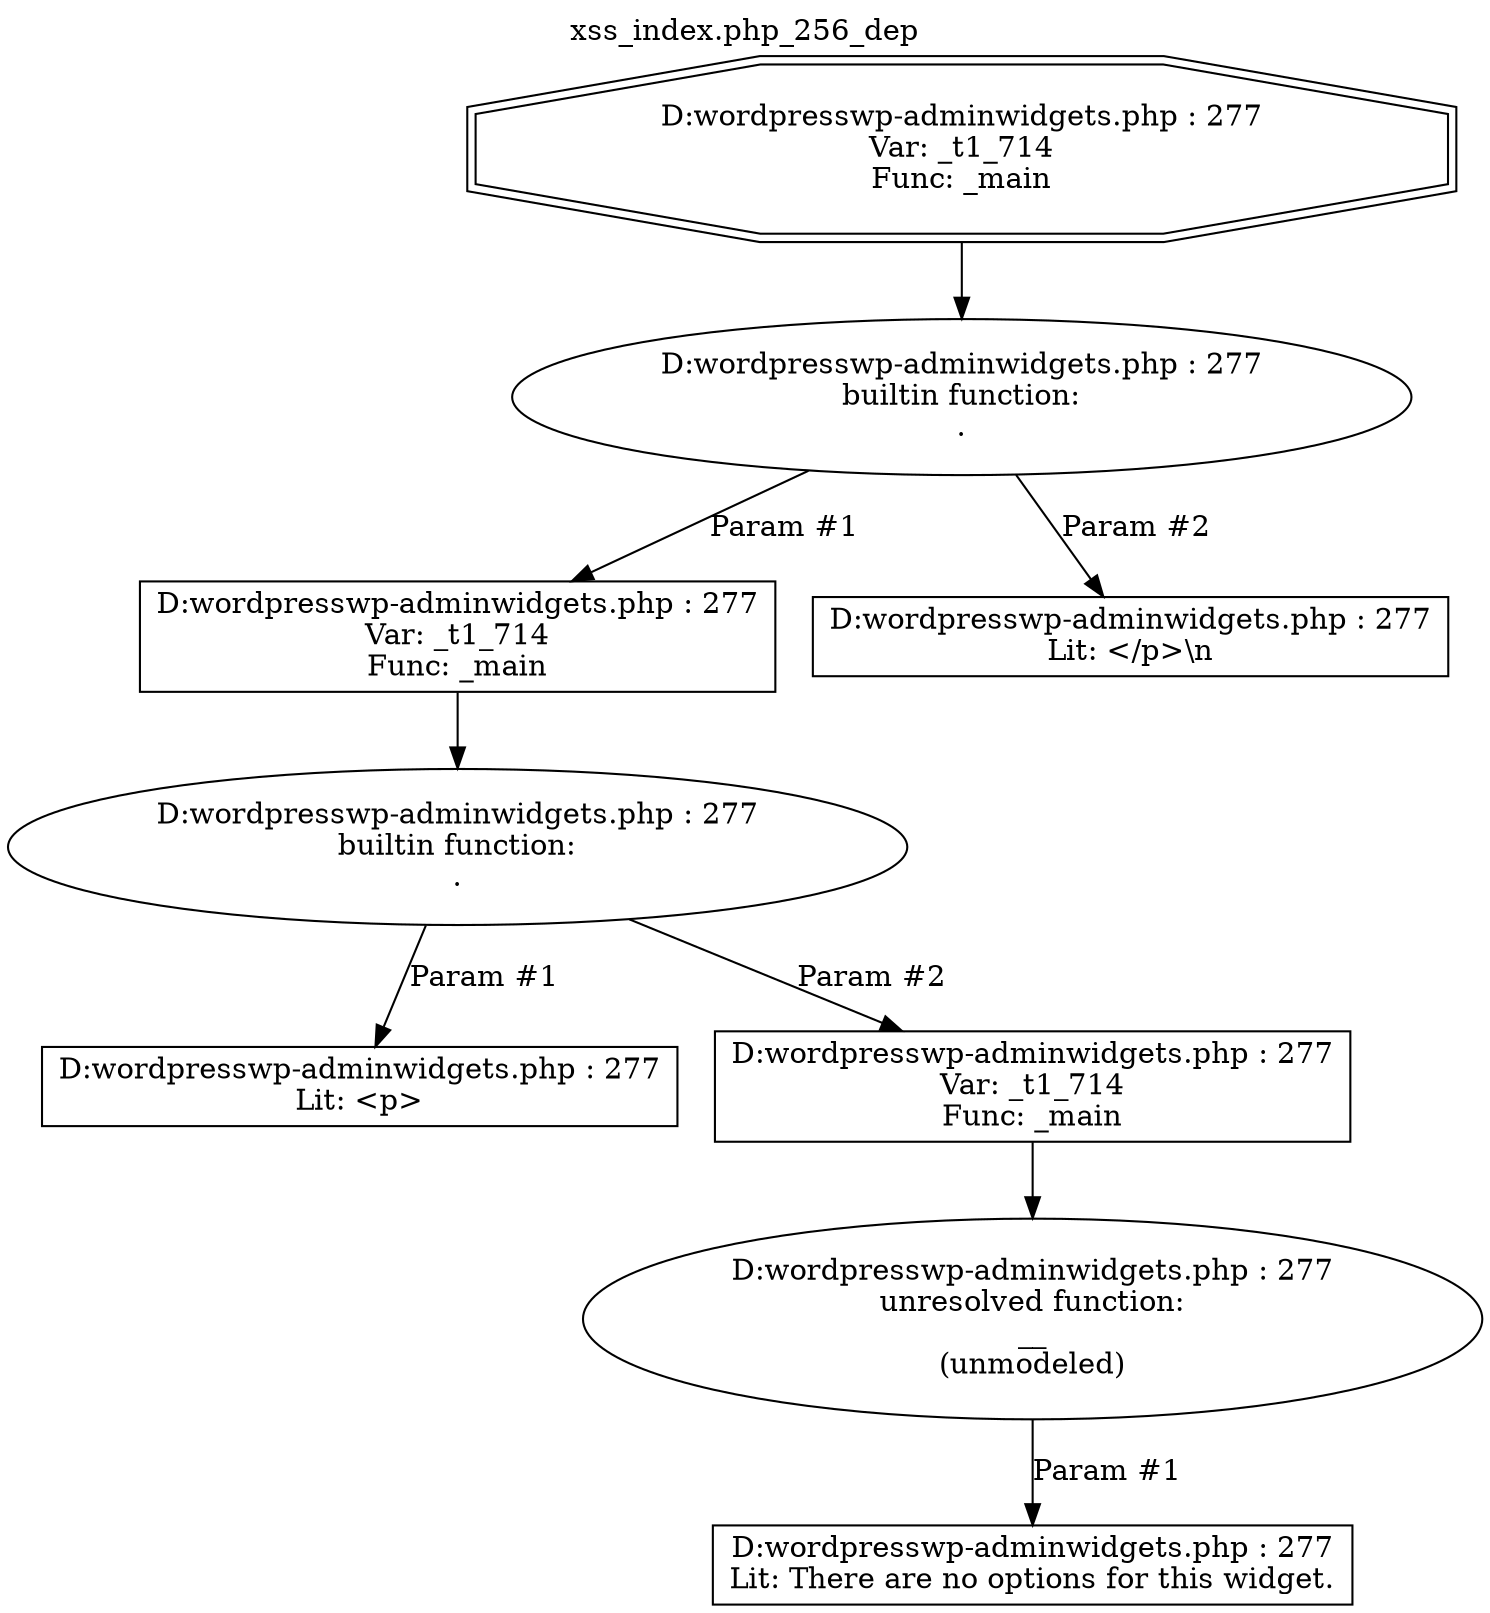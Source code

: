 digraph cfg {
  label="xss_index.php_256_dep";
  labelloc=t;
  n1 [shape=doubleoctagon, label="D:\wordpress\wp-admin\widgets.php : 277\nVar: _t1_714\nFunc: _main\n"];
  n2 [shape=ellipse, label="D:\wordpress\wp-admin\widgets.php : 277\nbuiltin function:\n.\n"];
  n3 [shape=box, label="D:\wordpress\wp-admin\widgets.php : 277\nVar: _t1_714\nFunc: _main\n"];
  n4 [shape=ellipse, label="D:\wordpress\wp-admin\widgets.php : 277\nbuiltin function:\n.\n"];
  n5 [shape=box, label="D:\wordpress\wp-admin\widgets.php : 277\nLit: <p>\n"];
  n6 [shape=box, label="D:\wordpress\wp-admin\widgets.php : 277\nVar: _t1_714\nFunc: _main\n"];
  n7 [shape=ellipse, label="D:\wordpress\wp-admin\widgets.php : 277\nunresolved function:\n__\n(unmodeled)\n"];
  n8 [shape=box, label="D:\wordpress\wp-admin\widgets.php : 277\nLit: There are no options for this widget.\n"];
  n9 [shape=box, label="D:\wordpress\wp-admin\widgets.php : 277\nLit: </p>\\n\n"];
  n1 -> n2;
  n3 -> n4;
  n4 -> n5[label="Param #1"];
  n4 -> n6[label="Param #2"];
  n6 -> n7;
  n7 -> n8[label="Param #1"];
  n2 -> n3[label="Param #1"];
  n2 -> n9[label="Param #2"];
}
